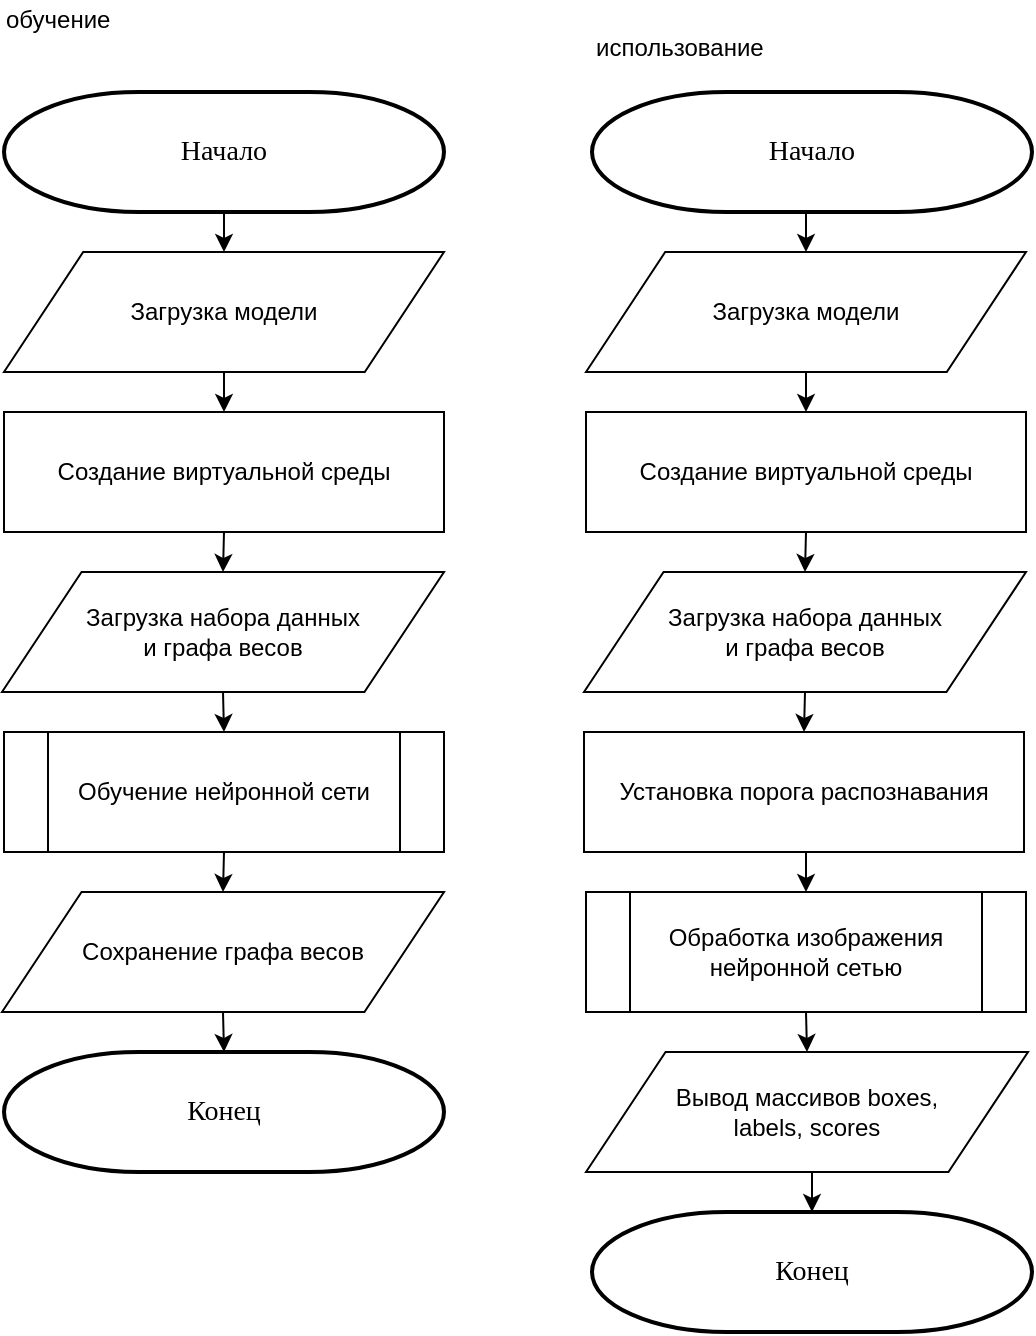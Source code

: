 <mxfile version="12.1.7" type="device" pages="1"><diagram id="HiPtdlyL8ddALGTPW31D" name="Page-1"><mxGraphModel dx="399" dy="839" grid="0" gridSize="10" guides="1" tooltips="1" connect="1" arrows="1" fold="1" page="1" pageScale="1" pageWidth="827" pageHeight="1169" math="0" shadow="0"><root><mxCell id="0"/><mxCell id="1" parent="0"/><mxCell id="IYNnI8lZWtMKCzktfhOO-1" value="обучение" style="text;html=1;resizable=0;points=[];autosize=1;align=left;verticalAlign=top;spacingTop=-4;" vertex="1" parent="1"><mxGeometry x="49" y="94" width="70" height="20" as="geometry"/></mxCell><mxCell id="IYNnI8lZWtMKCzktfhOO-26" style="edgeStyle=orthogonalEdgeStyle;rounded=0;orthogonalLoop=1;jettySize=auto;html=1;exitX=0.5;exitY=1;exitDx=0;exitDy=0;exitPerimeter=0;entryX=0.5;entryY=0;entryDx=0;entryDy=0;" edge="1" parent="1" source="IYNnI8lZWtMKCzktfhOO-2" target="IYNnI8lZWtMKCzktfhOO-22"><mxGeometry relative="1" as="geometry"/></mxCell><mxCell id="IYNnI8lZWtMKCzktfhOO-2" value="&lt;font face=&quot;Times New Roman&quot; style=&quot;font-size: 14px&quot;&gt;Начало&lt;/font&gt;" style="strokeWidth=2;html=1;shape=mxgraph.flowchart.terminator;whiteSpace=wrap;" vertex="1" parent="1"><mxGeometry x="344" y="140" width="220" height="60" as="geometry"/></mxCell><mxCell id="IYNnI8lZWtMKCzktfhOO-11" style="edgeStyle=orthogonalEdgeStyle;rounded=0;orthogonalLoop=1;jettySize=auto;html=1;exitX=0.5;exitY=1;exitDx=0;exitDy=0;entryX=0.5;entryY=0;entryDx=0;entryDy=0;" edge="1" parent="1" source="IYNnI8lZWtMKCzktfhOO-3" target="IYNnI8lZWtMKCzktfhOO-4"><mxGeometry relative="1" as="geometry"/></mxCell><mxCell id="IYNnI8lZWtMKCzktfhOO-3" value="Загрузка модели" style="shape=parallelogram;perimeter=parallelogramPerimeter;whiteSpace=wrap;html=1;size=0.18;" vertex="1" parent="1"><mxGeometry x="50" y="220" width="220" height="60" as="geometry"/></mxCell><mxCell id="IYNnI8lZWtMKCzktfhOO-12" style="edgeStyle=orthogonalEdgeStyle;rounded=0;orthogonalLoop=1;jettySize=auto;html=1;exitX=0.5;exitY=1;exitDx=0;exitDy=0;entryX=0.5;entryY=0;entryDx=0;entryDy=0;" edge="1" parent="1" source="IYNnI8lZWtMKCzktfhOO-4" target="IYNnI8lZWtMKCzktfhOO-5"><mxGeometry relative="1" as="geometry"/></mxCell><mxCell id="IYNnI8lZWtMKCzktfhOO-4" value="Создание виртуальной среды" style="rounded=0;whiteSpace=wrap;html=1;" vertex="1" parent="1"><mxGeometry x="50" y="300" width="220" height="60" as="geometry"/></mxCell><mxCell id="IYNnI8lZWtMKCzktfhOO-13" style="edgeStyle=orthogonalEdgeStyle;rounded=0;orthogonalLoop=1;jettySize=auto;html=1;exitX=0.5;exitY=1;exitDx=0;exitDy=0;entryX=0.5;entryY=0;entryDx=0;entryDy=0;" edge="1" parent="1" source="IYNnI8lZWtMKCzktfhOO-5" target="IYNnI8lZWtMKCzktfhOO-7"><mxGeometry relative="1" as="geometry"/></mxCell><mxCell id="IYNnI8lZWtMKCzktfhOO-5" value="Загрузка набора данных &lt;br&gt;и графа весов" style="shape=parallelogram;perimeter=parallelogramPerimeter;whiteSpace=wrap;html=1;size=0.18;" vertex="1" parent="1"><mxGeometry x="49" y="380" width="221" height="60" as="geometry"/></mxCell><mxCell id="IYNnI8lZWtMKCzktfhOO-14" style="edgeStyle=orthogonalEdgeStyle;rounded=0;orthogonalLoop=1;jettySize=auto;html=1;exitX=0.5;exitY=1;exitDx=0;exitDy=0;entryX=0.5;entryY=0;entryDx=0;entryDy=0;" edge="1" parent="1" source="IYNnI8lZWtMKCzktfhOO-7" target="IYNnI8lZWtMKCzktfhOO-8"><mxGeometry relative="1" as="geometry"/></mxCell><mxCell id="IYNnI8lZWtMKCzktfhOO-7" value="Обучение нейронной сети" style="shape=process;whiteSpace=wrap;html=1;backgroundOutline=1;" vertex="1" parent="1"><mxGeometry x="50" y="460" width="220" height="60" as="geometry"/></mxCell><mxCell id="IYNnI8lZWtMKCzktfhOO-17" style="edgeStyle=orthogonalEdgeStyle;rounded=0;orthogonalLoop=1;jettySize=auto;html=1;exitX=0.5;exitY=1;exitDx=0;exitDy=0;entryX=0.5;entryY=0;entryDx=0;entryDy=0;entryPerimeter=0;" edge="1" parent="1" source="IYNnI8lZWtMKCzktfhOO-8" target="IYNnI8lZWtMKCzktfhOO-9"><mxGeometry relative="1" as="geometry"/></mxCell><mxCell id="IYNnI8lZWtMKCzktfhOO-8" value="Сохранение графа весов" style="shape=parallelogram;perimeter=parallelogramPerimeter;whiteSpace=wrap;html=1;size=0.18;" vertex="1" parent="1"><mxGeometry x="49" y="540" width="221" height="60" as="geometry"/></mxCell><mxCell id="IYNnI8lZWtMKCzktfhOO-9" value="&lt;font face=&quot;Times New Roman&quot; style=&quot;font-size: 14px&quot;&gt;Конец&lt;/font&gt;" style="strokeWidth=2;html=1;shape=mxgraph.flowchart.terminator;whiteSpace=wrap;" vertex="1" parent="1"><mxGeometry x="50" y="620" width="220" height="60" as="geometry"/></mxCell><mxCell id="IYNnI8lZWtMKCzktfhOO-18" value="использование&lt;br&gt;" style="text;html=1;resizable=0;points=[];autosize=1;align=left;verticalAlign=top;spacingTop=-4;" vertex="1" parent="1"><mxGeometry x="344" y="108" width="100" height="20" as="geometry"/></mxCell><mxCell id="IYNnI8lZWtMKCzktfhOO-20" style="edgeStyle=orthogonalEdgeStyle;rounded=0;orthogonalLoop=1;jettySize=auto;html=1;exitX=0.5;exitY=1;exitDx=0;exitDy=0;exitPerimeter=0;entryX=0.5;entryY=0;entryDx=0;entryDy=0;" edge="1" parent="1" source="IYNnI8lZWtMKCzktfhOO-19" target="IYNnI8lZWtMKCzktfhOO-3"><mxGeometry relative="1" as="geometry"/></mxCell><mxCell id="IYNnI8lZWtMKCzktfhOO-19" value="&lt;font face=&quot;Times New Roman&quot; style=&quot;font-size: 14px&quot;&gt;Начало&lt;/font&gt;" style="strokeWidth=2;html=1;shape=mxgraph.flowchart.terminator;whiteSpace=wrap;" vertex="1" parent="1"><mxGeometry x="50" y="140" width="220" height="60" as="geometry"/></mxCell><mxCell id="IYNnI8lZWtMKCzktfhOO-21" style="edgeStyle=orthogonalEdgeStyle;rounded=0;orthogonalLoop=1;jettySize=auto;html=1;exitX=0.5;exitY=1;exitDx=0;exitDy=0;entryX=0.5;entryY=0;entryDx=0;entryDy=0;" edge="1" parent="1" source="IYNnI8lZWtMKCzktfhOO-22" target="IYNnI8lZWtMKCzktfhOO-24"><mxGeometry relative="1" as="geometry"/></mxCell><mxCell id="IYNnI8lZWtMKCzktfhOO-22" value="Загрузка модели" style="shape=parallelogram;perimeter=parallelogramPerimeter;whiteSpace=wrap;html=1;size=0.18;" vertex="1" parent="1"><mxGeometry x="341" y="220" width="220" height="60" as="geometry"/></mxCell><mxCell id="IYNnI8lZWtMKCzktfhOO-23" style="edgeStyle=orthogonalEdgeStyle;rounded=0;orthogonalLoop=1;jettySize=auto;html=1;exitX=0.5;exitY=1;exitDx=0;exitDy=0;entryX=0.5;entryY=0;entryDx=0;entryDy=0;" edge="1" parent="1" source="IYNnI8lZWtMKCzktfhOO-24" target="IYNnI8lZWtMKCzktfhOO-25"><mxGeometry relative="1" as="geometry"/></mxCell><mxCell id="IYNnI8lZWtMKCzktfhOO-24" value="Создание виртуальной среды" style="rounded=0;whiteSpace=wrap;html=1;" vertex="1" parent="1"><mxGeometry x="341" y="300" width="220" height="60" as="geometry"/></mxCell><mxCell id="IYNnI8lZWtMKCzktfhOO-31" style="edgeStyle=orthogonalEdgeStyle;rounded=0;orthogonalLoop=1;jettySize=auto;html=1;exitX=0.5;exitY=1;exitDx=0;exitDy=0;entryX=0.5;entryY=0;entryDx=0;entryDy=0;" edge="1" parent="1" source="IYNnI8lZWtMKCzktfhOO-25" target="IYNnI8lZWtMKCzktfhOO-27"><mxGeometry relative="1" as="geometry"/></mxCell><mxCell id="IYNnI8lZWtMKCzktfhOO-25" value="Загрузка набора данных &lt;br&gt;и графа весов" style="shape=parallelogram;perimeter=parallelogramPerimeter;whiteSpace=wrap;html=1;size=0.18;" vertex="1" parent="1"><mxGeometry x="340" y="380" width="221" height="60" as="geometry"/></mxCell><mxCell id="IYNnI8lZWtMKCzktfhOO-32" style="edgeStyle=orthogonalEdgeStyle;rounded=0;orthogonalLoop=1;jettySize=auto;html=1;exitX=0.5;exitY=1;exitDx=0;exitDy=0;entryX=0.5;entryY=0;entryDx=0;entryDy=0;" edge="1" parent="1" source="IYNnI8lZWtMKCzktfhOO-27" target="IYNnI8lZWtMKCzktfhOO-28"><mxGeometry relative="1" as="geometry"/></mxCell><mxCell id="IYNnI8lZWtMKCzktfhOO-27" value="Установка порога распознавания" style="rounded=0;whiteSpace=wrap;html=1;" vertex="1" parent="1"><mxGeometry x="340" y="460" width="220" height="60" as="geometry"/></mxCell><mxCell id="IYNnI8lZWtMKCzktfhOO-33" style="edgeStyle=orthogonalEdgeStyle;rounded=0;orthogonalLoop=1;jettySize=auto;html=1;exitX=0.5;exitY=1;exitDx=0;exitDy=0;entryX=0.5;entryY=0;entryDx=0;entryDy=0;" edge="1" parent="1" source="IYNnI8lZWtMKCzktfhOO-28" target="IYNnI8lZWtMKCzktfhOO-29"><mxGeometry relative="1" as="geometry"/></mxCell><mxCell id="IYNnI8lZWtMKCzktfhOO-28" value="Обработка изображения нейронной сетью" style="shape=process;whiteSpace=wrap;html=1;backgroundOutline=1;" vertex="1" parent="1"><mxGeometry x="341" y="540" width="220" height="60" as="geometry"/></mxCell><mxCell id="IYNnI8lZWtMKCzktfhOO-34" style="edgeStyle=orthogonalEdgeStyle;rounded=0;orthogonalLoop=1;jettySize=auto;html=1;exitX=0.5;exitY=1;exitDx=0;exitDy=0;entryX=0.5;entryY=0;entryDx=0;entryDy=0;entryPerimeter=0;" edge="1" parent="1" source="IYNnI8lZWtMKCzktfhOO-29" target="IYNnI8lZWtMKCzktfhOO-30"><mxGeometry relative="1" as="geometry"/></mxCell><mxCell id="IYNnI8lZWtMKCzktfhOO-29" value="Вывод массивов boxes, &lt;br&gt;labels, scores" style="shape=parallelogram;perimeter=parallelogramPerimeter;whiteSpace=wrap;html=1;size=0.18;" vertex="1" parent="1"><mxGeometry x="341" y="620" width="221" height="60" as="geometry"/></mxCell><mxCell id="IYNnI8lZWtMKCzktfhOO-30" value="&lt;font face=&quot;Times New Roman&quot; style=&quot;font-size: 14px&quot;&gt;Конец&lt;/font&gt;" style="strokeWidth=2;html=1;shape=mxgraph.flowchart.terminator;whiteSpace=wrap;" vertex="1" parent="1"><mxGeometry x="344" y="700" width="220" height="60" as="geometry"/></mxCell></root></mxGraphModel></diagram></mxfile>